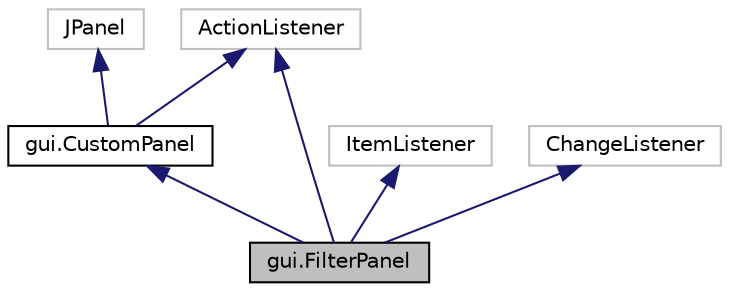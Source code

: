 digraph "gui.FilterPanel"
{
  edge [fontname="Helvetica",fontsize="10",labelfontname="Helvetica",labelfontsize="10"];
  node [fontname="Helvetica",fontsize="10",shape=record];
  Node1 [label="gui.FilterPanel",height=0.2,width=0.4,color="black", fillcolor="grey75", style="filled", fontcolor="black"];
  Node2 -> Node1 [dir="back",color="midnightblue",fontsize="10",style="solid",fontname="Helvetica"];
  Node2 [label="gui.CustomPanel",height=0.2,width=0.4,color="black", fillcolor="white", style="filled",URL="$classgui_1_1_custom_panel.html",tooltip="Classe che implmenta una generica schermata del programma. "];
  Node3 -> Node2 [dir="back",color="midnightblue",fontsize="10",style="solid",fontname="Helvetica"];
  Node3 [label="JPanel",height=0.2,width=0.4,color="grey75", fillcolor="white", style="filled"];
  Node4 -> Node2 [dir="back",color="midnightblue",fontsize="10",style="solid",fontname="Helvetica"];
  Node4 [label="ActionListener",height=0.2,width=0.4,color="grey75", fillcolor="white", style="filled"];
  Node4 -> Node1 [dir="back",color="midnightblue",fontsize="10",style="solid",fontname="Helvetica"];
  Node5 -> Node1 [dir="back",color="midnightblue",fontsize="10",style="solid",fontname="Helvetica"];
  Node5 [label="ItemListener",height=0.2,width=0.4,color="grey75", fillcolor="white", style="filled"];
  Node6 -> Node1 [dir="back",color="midnightblue",fontsize="10",style="solid",fontname="Helvetica"];
  Node6 [label="ChangeListener",height=0.2,width=0.4,color="grey75", fillcolor="white", style="filled"];
}
